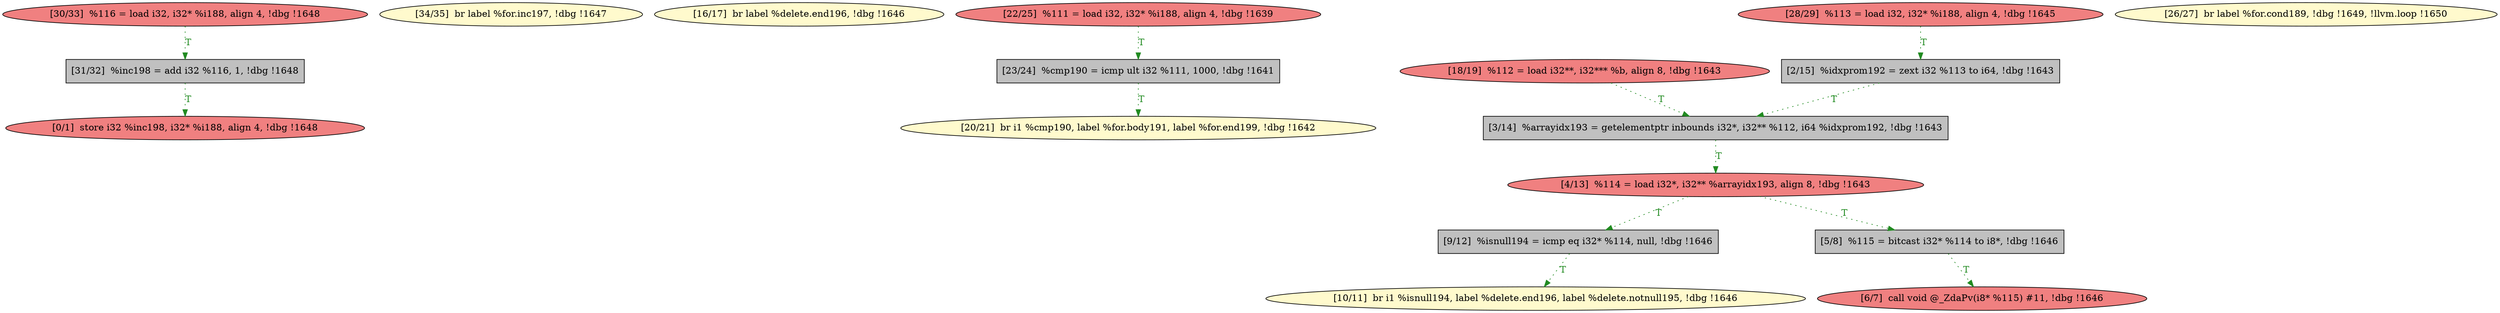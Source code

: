 
digraph G {


node6180 [fillcolor=grey,label="[31/32]  %inc198 = add i32 %116, 1, !dbg !1648",shape=rectangle,style=filled ]
node6179 [fillcolor=lemonchiffon,label="[34/35]  br label %for.inc197, !dbg !1647",shape=ellipse,style=filled ]
node6165 [fillcolor=lemonchiffon,label="[16/17]  br label %delete.end196, !dbg !1646",shape=ellipse,style=filled ]
node6167 [fillcolor=lemonchiffon,label="[20/21]  br i1 %cmp190, label %for.body191, label %for.end199, !dbg !1642",shape=ellipse,style=filled ]
node6178 [fillcolor=lightcoral,label="[30/33]  %116 = load i32, i32* %i188, align 4, !dbg !1648",shape=ellipse,style=filled ]
node6163 [fillcolor=lightcoral,label="[0/1]  store i32 %inc198, i32* %i188, align 4, !dbg !1648",shape=ellipse,style=filled ]
node6164 [fillcolor=grey,label="[2/15]  %idxprom192 = zext i32 %113 to i64, !dbg !1643",shape=rectangle,style=filled ]
node6170 [fillcolor=grey,label="[23/24]  %cmp190 = icmp ult i32 %111, 1000, !dbg !1641",shape=rectangle,style=filled ]
node6169 [fillcolor=lightcoral,label="[4/13]  %114 = load i32*, i32** %arrayidx193, align 8, !dbg !1643",shape=ellipse,style=filled ]
node6171 [fillcolor=lemonchiffon,label="[10/11]  br i1 %isnull194, label %delete.end196, label %delete.notnull195, !dbg !1646",shape=ellipse,style=filled ]
node6172 [fillcolor=grey,label="[3/14]  %arrayidx193 = getelementptr inbounds i32*, i32** %112, i64 %idxprom192, !dbg !1643",shape=rectangle,style=filled ]
node6168 [fillcolor=lightcoral,label="[22/25]  %111 = load i32, i32* %i188, align 4, !dbg !1639",shape=ellipse,style=filled ]
node6166 [fillcolor=lightcoral,label="[18/19]  %112 = load i32**, i32*** %b, align 8, !dbg !1643",shape=ellipse,style=filled ]
node6174 [fillcolor=lightcoral,label="[6/7]  call void @_ZdaPv(i8* %115) #11, !dbg !1646",shape=ellipse,style=filled ]
node6175 [fillcolor=lemonchiffon,label="[26/27]  br label %for.cond189, !dbg !1649, !llvm.loop !1650",shape=ellipse,style=filled ]
node6177 [fillcolor=lightcoral,label="[28/29]  %113 = load i32, i32* %i188, align 4, !dbg !1645",shape=ellipse,style=filled ]
node6173 [fillcolor=grey,label="[9/12]  %isnull194 = icmp eq i32* %114, null, !dbg !1646",shape=rectangle,style=filled ]
node6176 [fillcolor=grey,label="[5/8]  %115 = bitcast i32* %114 to i8*, !dbg !1646",shape=rectangle,style=filled ]

node6169->node6173 [style=dotted,color=forestgreen,label="T",fontcolor=forestgreen ]
node6169->node6176 [style=dotted,color=forestgreen,label="T",fontcolor=forestgreen ]
node6166->node6172 [style=dotted,color=forestgreen,label="T",fontcolor=forestgreen ]
node6164->node6172 [style=dotted,color=forestgreen,label="T",fontcolor=forestgreen ]
node6173->node6171 [style=dotted,color=forestgreen,label="T",fontcolor=forestgreen ]
node6168->node6170 [style=dotted,color=forestgreen,label="T",fontcolor=forestgreen ]
node6176->node6174 [style=dotted,color=forestgreen,label="T",fontcolor=forestgreen ]
node6177->node6164 [style=dotted,color=forestgreen,label="T",fontcolor=forestgreen ]
node6180->node6163 [style=dotted,color=forestgreen,label="T",fontcolor=forestgreen ]
node6170->node6167 [style=dotted,color=forestgreen,label="T",fontcolor=forestgreen ]
node6178->node6180 [style=dotted,color=forestgreen,label="T",fontcolor=forestgreen ]
node6172->node6169 [style=dotted,color=forestgreen,label="T",fontcolor=forestgreen ]


}

